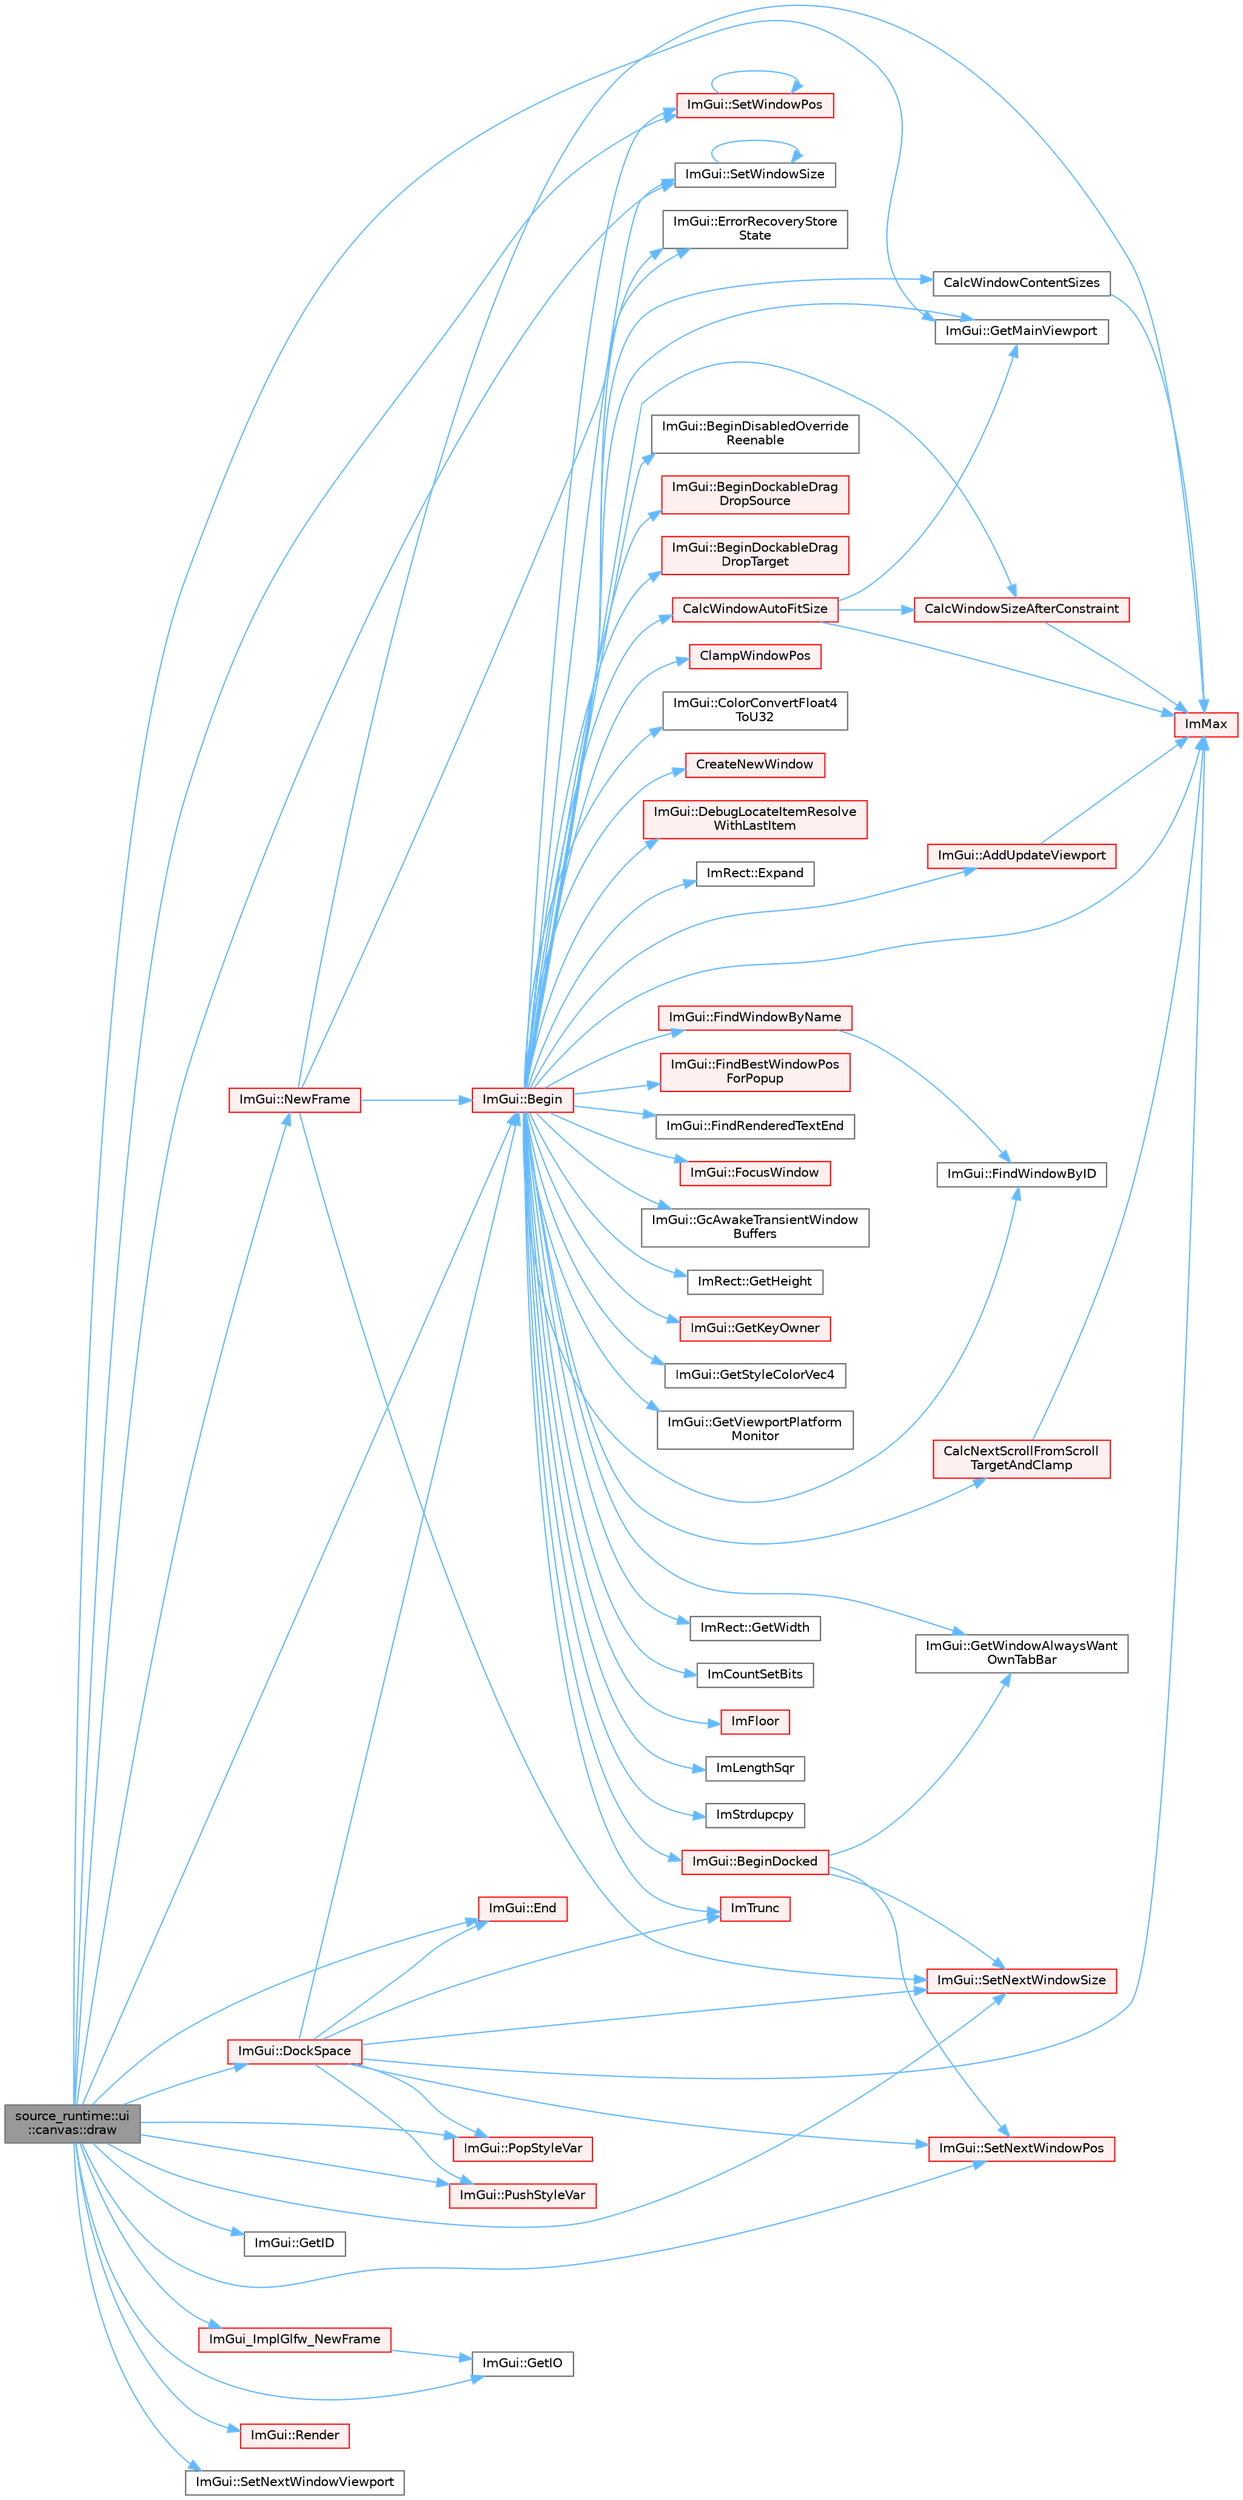 digraph "source_runtime::ui::canvas::draw"
{
 // LATEX_PDF_SIZE
  bgcolor="transparent";
  edge [fontname=Helvetica,fontsize=10,labelfontname=Helvetica,labelfontsize=10];
  node [fontname=Helvetica,fontsize=10,shape=box,height=0.2,width=0.4];
  rankdir="LR";
  Node1 [id="Node000001",label="source_runtime::ui\l::canvas::draw",height=0.2,width=0.4,color="gray40", fillcolor="grey60", style="filled", fontcolor="black",tooltip=" "];
  Node1 -> Node2 [id="edge1_Node000001_Node000002",color="steelblue1",style="solid",tooltip=" "];
  Node2 [id="Node000002",label="ImGui::Begin",height=0.2,width=0.4,color="red", fillcolor="#FFF0F0", style="filled",URL="$namespace_im_gui.html#a581e58db0bc930bafa4a5d23093a2b99",tooltip=" "];
  Node2 -> Node3 [id="edge2_Node000002_Node000003",color="steelblue1",style="solid",tooltip=" "];
  Node3 [id="Node000003",label="ImGui::AddUpdateViewport",height=0.2,width=0.4,color="red", fillcolor="#FFF0F0", style="filled",URL="$namespace_im_gui.html#ada58e5d3e2efc3cef60f213d771408d8",tooltip=" "];
  Node3 -> Node5 [id="edge3_Node000003_Node000005",color="steelblue1",style="solid",tooltip=" "];
  Node5 [id="Node000005",label="ImMax",height=0.2,width=0.4,color="red", fillcolor="#FFF0F0", style="filled",URL="$imgui__internal_8h.html#a7667efd95147d0422f140917c71a9226",tooltip=" "];
  Node2 -> Node24 [id="edge4_Node000002_Node000024",color="steelblue1",style="solid",tooltip=" "];
  Node24 [id="Node000024",label="ImGui::BeginDisabledOverride\lReenable",height=0.2,width=0.4,color="grey40", fillcolor="white", style="filled",URL="$namespace_im_gui.html#a26b36756e219b7129f894e1c2feb17a8",tooltip=" "];
  Node2 -> Node25 [id="edge5_Node000002_Node000025",color="steelblue1",style="solid",tooltip=" "];
  Node25 [id="Node000025",label="ImGui::BeginDockableDrag\lDropSource",height=0.2,width=0.4,color="red", fillcolor="#FFF0F0", style="filled",URL="$namespace_im_gui.html#a7a435b1565d4884e42a5ee5667f21a1f",tooltip=" "];
  Node2 -> Node374 [id="edge6_Node000002_Node000374",color="steelblue1",style="solid",tooltip=" "];
  Node374 [id="Node000374",label="ImGui::BeginDockableDrag\lDropTarget",height=0.2,width=0.4,color="red", fillcolor="#FFF0F0", style="filled",URL="$namespace_im_gui.html#a1725ff3becdb963b97c16d69d4c9f308",tooltip=" "];
  Node2 -> Node416 [id="edge7_Node000002_Node000416",color="steelblue1",style="solid",tooltip=" "];
  Node416 [id="Node000416",label="ImGui::BeginDocked",height=0.2,width=0.4,color="red", fillcolor="#FFF0F0", style="filled",URL="$namespace_im_gui.html#a627bb85e7c0ab597360f63719bfb1e55",tooltip=" "];
  Node416 -> Node455 [id="edge8_Node000416_Node000455",color="steelblue1",style="solid",tooltip=" "];
  Node455 [id="Node000455",label="ImGui::GetWindowAlwaysWant\lOwnTabBar",height=0.2,width=0.4,color="grey40", fillcolor="white", style="filled",URL="$namespace_im_gui.html#ae1208499040a30ab6dfd30ca0d14fbc2",tooltip=" "];
  Node416 -> Node31 [id="edge9_Node000416_Node000031",color="steelblue1",style="solid",tooltip=" "];
  Node31 [id="Node000031",label="ImGui::SetNextWindowPos",height=0.2,width=0.4,color="red", fillcolor="#FFF0F0", style="filled",URL="$namespace_im_gui.html#afbccd31113430670b5ab2bf0d6f509bf",tooltip=" "];
  Node416 -> Node456 [id="edge10_Node000416_Node000456",color="steelblue1",style="solid",tooltip=" "];
  Node456 [id="Node000456",label="ImGui::SetNextWindowSize",height=0.2,width=0.4,color="red", fillcolor="#FFF0F0", style="filled",URL="$namespace_im_gui.html#ab33717bb71ef5e393ae18656fc6b229d",tooltip=" "];
  Node2 -> Node267 [id="edge11_Node000002_Node000267",color="steelblue1",style="solid",tooltip=" "];
  Node267 [id="Node000267",label="CalcNextScrollFromScroll\lTargetAndClamp",height=0.2,width=0.4,color="red", fillcolor="#FFF0F0", style="filled",URL="$imgui_8cpp.html#a07abb80a54115cb5cf9da03351e29533",tooltip=" "];
  Node267 -> Node5 [id="edge12_Node000267_Node000005",color="steelblue1",style="solid",tooltip=" "];
  Node2 -> Node243 [id="edge13_Node000002_Node000243",color="steelblue1",style="solid",tooltip=" "];
  Node243 [id="Node000243",label="CalcWindowAutoFitSize",height=0.2,width=0.4,color="red", fillcolor="#FFF0F0", style="filled",URL="$imgui_8cpp.html#acbe6338daf87dc6ab636f02f1367eb41",tooltip=" "];
  Node243 -> Node246 [id="edge14_Node000243_Node000246",color="steelblue1",style="solid",tooltip=" "];
  Node246 [id="Node000246",label="CalcWindowSizeAfterConstraint",height=0.2,width=0.4,color="red", fillcolor="#FFF0F0", style="filled",URL="$imgui_8cpp.html#a0c4618a6985c33c4936f1d9f1c7b26b4",tooltip=" "];
  Node246 -> Node5 [id="edge15_Node000246_Node000005",color="steelblue1",style="solid",tooltip=" "];
  Node243 -> Node247 [id="edge16_Node000243_Node000247",color="steelblue1",style="solid",tooltip=" "];
  Node247 [id="Node000247",label="ImGui::GetMainViewport",height=0.2,width=0.4,color="grey40", fillcolor="white", style="filled",URL="$namespace_im_gui.html#a7bf620af1d66ee7d7b06701894d23e60",tooltip=" "];
  Node243 -> Node5 [id="edge17_Node000243_Node000005",color="steelblue1",style="solid",tooltip=" "];
  Node2 -> Node248 [id="edge18_Node000002_Node000248",color="steelblue1",style="solid",tooltip=" "];
  Node248 [id="Node000248",label="CalcWindowContentSizes",height=0.2,width=0.4,color="grey40", fillcolor="white", style="filled",URL="$imgui_8cpp.html#a6eddef51b4880a9f1dca88837f71fc6e",tooltip=" "];
  Node248 -> Node5 [id="edge19_Node000248_Node000005",color="steelblue1",style="solid",tooltip=" "];
  Node2 -> Node246 [id="edge20_Node000002_Node000246",color="steelblue1",style="solid",tooltip=" "];
  Node2 -> Node457 [id="edge21_Node000002_Node000457",color="steelblue1",style="solid",tooltip=" "];
  Node457 [id="Node000457",label="ClampWindowPos",height=0.2,width=0.4,color="red", fillcolor="#FFF0F0", style="filled",URL="$imgui_8cpp.html#a27b88f27774c413d5578ab6a3f989872",tooltip=" "];
  Node2 -> Node93 [id="edge22_Node000002_Node000093",color="steelblue1",style="solid",tooltip=" "];
  Node93 [id="Node000093",label="ImGui::ColorConvertFloat4\lToU32",height=0.2,width=0.4,color="grey40", fillcolor="white", style="filled",URL="$namespace_im_gui.html#abe2691de0b1a71c774ab24cc91564a94",tooltip=" "];
  Node2 -> Node458 [id="edge23_Node000002_Node000458",color="steelblue1",style="solid",tooltip=" "];
  Node458 [id="Node000458",label="CreateNewWindow",height=0.2,width=0.4,color="red", fillcolor="#FFF0F0", style="filled",URL="$imgui_8cpp.html#a3c92847eb67e7138e6f9af0ee66d3b33",tooltip=" "];
  Node2 -> Node115 [id="edge24_Node000002_Node000115",color="steelblue1",style="solid",tooltip=" "];
  Node115 [id="Node000115",label="ImGui::DebugLocateItemResolve\lWithLastItem",height=0.2,width=0.4,color="red", fillcolor="#FFF0F0", style="filled",URL="$namespace_im_gui.html#ae8ab0d7dfc90af8e82db3ed9e7829219",tooltip=" "];
  Node2 -> Node464 [id="edge25_Node000002_Node000464",color="steelblue1",style="solid",tooltip=" "];
  Node464 [id="Node000464",label="ImGui::ErrorRecoveryStore\lState",height=0.2,width=0.4,color="grey40", fillcolor="white", style="filled",URL="$namespace_im_gui.html#ac961d81019f580ffaec6b8857635a348",tooltip=" "];
  Node2 -> Node197 [id="edge26_Node000002_Node000197",color="steelblue1",style="solid",tooltip=" "];
  Node197 [id="Node000197",label="ImRect::Expand",height=0.2,width=0.4,color="grey40", fillcolor="white", style="filled",URL="$struct_im_rect.html#af33a7424c3341d08acd69da30c27c753",tooltip=" "];
  Node2 -> Node465 [id="edge27_Node000002_Node000465",color="steelblue1",style="solid",tooltip=" "];
  Node465 [id="Node000465",label="ImGui::FindBestWindowPos\lForPopup",height=0.2,width=0.4,color="red", fillcolor="#FFF0F0", style="filled",URL="$namespace_im_gui.html#a310ff87cbe678e2c632bf1f5577a7fbd",tooltip=" "];
  Node2 -> Node152 [id="edge28_Node000002_Node000152",color="steelblue1",style="solid",tooltip=" "];
  Node152 [id="Node000152",label="ImGui::FindRenderedTextEnd",height=0.2,width=0.4,color="grey40", fillcolor="white", style="filled",URL="$namespace_im_gui.html#a7671e1dbc803a31b06081b52a771d83f",tooltip=" "];
  Node2 -> Node252 [id="edge29_Node000002_Node000252",color="steelblue1",style="solid",tooltip=" "];
  Node252 [id="Node000252",label="ImGui::FindWindowByID",height=0.2,width=0.4,color="grey40", fillcolor="white", style="filled",URL="$namespace_im_gui.html#a82204d8800dc3a072ddbcbd2aecc48ac",tooltip=" "];
  Node2 -> Node251 [id="edge30_Node000002_Node000251",color="steelblue1",style="solid",tooltip=" "];
  Node251 [id="Node000251",label="ImGui::FindWindowByName",height=0.2,width=0.4,color="red", fillcolor="#FFF0F0", style="filled",URL="$namespace_im_gui.html#abca25f22c02e73d5eb2e9c72c4557813",tooltip=" "];
  Node251 -> Node252 [id="edge31_Node000251_Node000252",color="steelblue1",style="solid",tooltip=" "];
  Node2 -> Node36 [id="edge32_Node000002_Node000036",color="steelblue1",style="solid",tooltip=" "];
  Node36 [id="Node000036",label="ImGui::FocusWindow",height=0.2,width=0.4,color="red", fillcolor="#FFF0F0", style="filled",URL="$namespace_im_gui.html#a27aa6f2f3aa11778c6d023b1b223f262",tooltip=" "];
  Node2 -> Node466 [id="edge33_Node000002_Node000466",color="steelblue1",style="solid",tooltip=" "];
  Node466 [id="Node000466",label="ImGui::GcAwakeTransientWindow\lBuffers",height=0.2,width=0.4,color="grey40", fillcolor="white", style="filled",URL="$namespace_im_gui.html#ad70feca33961fb47a8074074a8da2f80",tooltip=" "];
  Node2 -> Node18 [id="edge34_Node000002_Node000018",color="steelblue1",style="solid",tooltip=" "];
  Node18 [id="Node000018",label="ImRect::GetHeight",height=0.2,width=0.4,color="grey40", fillcolor="white", style="filled",URL="$struct_im_rect.html#a748d8ae9cb26508951ec6e2f2df0625b",tooltip=" "];
  Node2 -> Node467 [id="edge35_Node000002_Node000467",color="steelblue1",style="solid",tooltip=" "];
  Node467 [id="Node000467",label="ImGui::GetKeyOwner",height=0.2,width=0.4,color="red", fillcolor="#FFF0F0", style="filled",URL="$namespace_im_gui.html#a3976abb319f95d75fe9f6866f9956701",tooltip=" "];
  Node2 -> Node247 [id="edge36_Node000002_Node000247",color="steelblue1",style="solid",tooltip=" "];
  Node2 -> Node468 [id="edge37_Node000002_Node000468",color="steelblue1",style="solid",tooltip=" "];
  Node468 [id="Node000468",label="ImGui::GetStyleColorVec4",height=0.2,width=0.4,color="grey40", fillcolor="white", style="filled",URL="$namespace_im_gui.html#ad838e580972e2c4b3da2b0f60754b662",tooltip=" "];
  Node2 -> Node448 [id="edge38_Node000002_Node000448",color="steelblue1",style="solid",tooltip=" "];
  Node448 [id="Node000448",label="ImGui::GetViewportPlatform\lMonitor",height=0.2,width=0.4,color="grey40", fillcolor="white", style="filled",URL="$namespace_im_gui.html#a2f6bbca8b37a24999b5d04caa77ea6fd",tooltip=" "];
  Node2 -> Node19 [id="edge39_Node000002_Node000019",color="steelblue1",style="solid",tooltip=" "];
  Node19 [id="Node000019",label="ImRect::GetWidth",height=0.2,width=0.4,color="grey40", fillcolor="white", style="filled",URL="$struct_im_rect.html#afa75cb8491f20901c96166d17dcddac4",tooltip=" "];
  Node2 -> Node455 [id="edge40_Node000002_Node000455",color="steelblue1",style="solid",tooltip=" "];
  Node2 -> Node469 [id="edge41_Node000002_Node000469",color="steelblue1",style="solid",tooltip=" "];
  Node469 [id="Node000469",label="ImCountSetBits",height=0.2,width=0.4,color="grey40", fillcolor="white", style="filled",URL="$imgui__internal_8h.html#aacb58e1a4fda4df9644238d9679d1173",tooltip=" "];
  Node2 -> Node191 [id="edge42_Node000002_Node000191",color="steelblue1",style="solid",tooltip=" "];
  Node191 [id="Node000191",label="ImFloor",height=0.2,width=0.4,color="red", fillcolor="#FFF0F0", style="filled",URL="$imgui__internal_8h.html#a51a84b6be21807818b857a8565d97912",tooltip=" "];
  Node2 -> Node407 [id="edge43_Node000002_Node000407",color="steelblue1",style="solid",tooltip=" "];
  Node407 [id="Node000407",label="ImLengthSqr",height=0.2,width=0.4,color="grey40", fillcolor="white", style="filled",URL="$imgui__internal_8h.html#a2fa5cb39358b9b4b5fbe3750e648e19e",tooltip=" "];
  Node2 -> Node5 [id="edge44_Node000002_Node000005",color="steelblue1",style="solid",tooltip=" "];
  Node2 -> Node470 [id="edge45_Node000002_Node000470",color="steelblue1",style="solid",tooltip=" "];
  Node470 [id="Node000470",label="ImStrdupcpy",height=0.2,width=0.4,color="grey40", fillcolor="white", style="filled",URL="$imgui_8cpp.html#a06300f2f0f0cd710841ac9e7ef771354",tooltip=" "];
  Node2 -> Node101 [id="edge46_Node000002_Node000101",color="steelblue1",style="solid",tooltip=" "];
  Node101 [id="Node000101",label="ImTrunc",height=0.2,width=0.4,color="red", fillcolor="#FFF0F0", style="filled",URL="$imgui__internal_8h.html#a34870cae27ccd450c17ec3d3910b2da4",tooltip=" "];
  Node2 -> Node429 [id="edge47_Node000002_Node000429",color="steelblue1",style="solid",tooltip=" "];
  Node429 [id="Node000429",label="ImGui::SetWindowPos",height=0.2,width=0.4,color="red", fillcolor="#FFF0F0", style="filled",URL="$namespace_im_gui.html#aaa81e004de4c0a5cedb836e92e8aa0e5",tooltip=" "];
  Node429 -> Node429 [id="edge48_Node000429_Node000429",color="steelblue1",style="solid",tooltip=" "];
  Node2 -> Node430 [id="edge49_Node000002_Node000430",color="steelblue1",style="solid",tooltip=" "];
  Node430 [id="Node000430",label="ImGui::SetWindowSize",height=0.2,width=0.4,color="grey40", fillcolor="white", style="filled",URL="$namespace_im_gui.html#a657c6cc2246485332f608a5204447ea1",tooltip=" "];
  Node430 -> Node430 [id="edge50_Node000430_Node000430",color="steelblue1",style="solid",tooltip=" "];
  Node1 -> Node512 [id="edge51_Node000001_Node000512",color="steelblue1",style="solid",tooltip=" "];
  Node512 [id="Node000512",label="ImGui::DockSpace",height=0.2,width=0.4,color="red", fillcolor="#FFF0F0", style="filled",URL="$namespace_im_gui.html#a3d9d26cbb99a95938979a3ca3e211f92",tooltip=" "];
  Node512 -> Node2 [id="edge52_Node000512_Node000002",color="steelblue1",style="solid",tooltip=" "];
  Node512 -> Node87 [id="edge53_Node000512_Node000087",color="steelblue1",style="solid",tooltip=" "];
  Node87 [id="Node000087",label="ImGui::End",height=0.2,width=0.4,color="red", fillcolor="#FFF0F0", style="filled",URL="$namespace_im_gui.html#a5479d93794a004c67ceb6d13f37c8254",tooltip=" "];
  Node512 -> Node5 [id="edge54_Node000512_Node000005",color="steelblue1",style="solid",tooltip=" "];
  Node512 -> Node101 [id="edge55_Node000512_Node000101",color="steelblue1",style="solid",tooltip=" "];
  Node512 -> Node256 [id="edge56_Node000512_Node000256",color="steelblue1",style="solid",tooltip=" "];
  Node256 [id="Node000256",label="ImGui::PopStyleVar",height=0.2,width=0.4,color="red", fillcolor="#FFF0F0", style="filled",URL="$namespace_im_gui.html#a14116e57d81e326adef2a702e65781d4",tooltip=" "];
  Node512 -> Node552 [id="edge57_Node000512_Node000552",color="steelblue1",style="solid",tooltip=" "];
  Node552 [id="Node000552",label="ImGui::PushStyleVar",height=0.2,width=0.4,color="red", fillcolor="#FFF0F0", style="filled",URL="$namespace_im_gui.html#aab3f43009094462cf2a5eb554785949b",tooltip=" "];
  Node512 -> Node31 [id="edge58_Node000512_Node000031",color="steelblue1",style="solid",tooltip=" "];
  Node512 -> Node456 [id="edge59_Node000512_Node000456",color="steelblue1",style="solid",tooltip=" "];
  Node1 -> Node87 [id="edge60_Node000001_Node000087",color="steelblue1",style="solid",tooltip=" "];
  Node1 -> Node521 [id="edge61_Node000001_Node000521",color="steelblue1",style="solid",tooltip=" "];
  Node521 [id="Node000521",label="ImGui::GetID",height=0.2,width=0.4,color="grey40", fillcolor="white", style="filled",URL="$namespace_im_gui.html#a3329b04bd4235e90ad9deb00ffb38ae4",tooltip=" "];
  Node1 -> Node559 [id="edge62_Node000001_Node000559",color="steelblue1",style="solid",tooltip=" "];
  Node559 [id="Node000559",label="ImGui::GetIO",height=0.2,width=0.4,color="grey40", fillcolor="white", style="filled",URL="$namespace_im_gui.html#a3179e560812f878f3961ce803a5d9302",tooltip=" "];
  Node1 -> Node247 [id="edge63_Node000001_Node000247",color="steelblue1",style="solid",tooltip=" "];
  Node1 -> Node560 [id="edge64_Node000001_Node000560",color="steelblue1",style="solid",tooltip=" "];
  Node560 [id="Node000560",label="ImGui_ImplGlfw_NewFrame",height=0.2,width=0.4,color="red", fillcolor="#FFF0F0", style="filled",URL="$imgui__impl__glfw_8cpp.html#a206e99434f63c4b8e24e8a4208c11b65",tooltip=" "];
  Node560 -> Node559 [id="edge65_Node000560_Node000559",color="steelblue1",style="solid",tooltip=" "];
  Node1 -> Node605 [id="edge66_Node000001_Node000605",color="steelblue1",style="solid",tooltip=" "];
  Node605 [id="Node000605",label="ImGui::NewFrame",height=0.2,width=0.4,color="red", fillcolor="#FFF0F0", style="filled",URL="$namespace_im_gui.html#ab3f1fc018f903b7ad79fd10663375774",tooltip=" "];
  Node605 -> Node2 [id="edge67_Node000605_Node000002",color="steelblue1",style="solid",tooltip=" "];
  Node605 -> Node464 [id="edge68_Node000605_Node000464",color="steelblue1",style="solid",tooltip=" "];
  Node605 -> Node5 [id="edge69_Node000605_Node000005",color="steelblue1",style="solid",tooltip=" "];
  Node605 -> Node456 [id="edge70_Node000605_Node000456",color="steelblue1",style="solid",tooltip=" "];
  Node1 -> Node256 [id="edge71_Node000001_Node000256",color="steelblue1",style="solid",tooltip=" "];
  Node1 -> Node552 [id="edge72_Node000001_Node000552",color="steelblue1",style="solid",tooltip=" "];
  Node1 -> Node716 [id="edge73_Node000001_Node000716",color="steelblue1",style="solid",tooltip=" "];
  Node716 [id="Node000716",label="ImGui::Render",height=0.2,width=0.4,color="red", fillcolor="#FFF0F0", style="filled",URL="$namespace_im_gui.html#ab51a164f547317c16c441f1599e3946d",tooltip=" "];
  Node1 -> Node31 [id="edge74_Node000001_Node000031",color="steelblue1",style="solid",tooltip=" "];
  Node1 -> Node456 [id="edge75_Node000001_Node000456",color="steelblue1",style="solid",tooltip=" "];
  Node1 -> Node557 [id="edge76_Node000001_Node000557",color="steelblue1",style="solid",tooltip=" "];
  Node557 [id="Node000557",label="ImGui::SetNextWindowViewport",height=0.2,width=0.4,color="grey40", fillcolor="white", style="filled",URL="$namespace_im_gui.html#ac8ebacf97bce7f8a5e62fef85755a734",tooltip=" "];
  Node1 -> Node429 [id="edge77_Node000001_Node000429",color="steelblue1",style="solid",tooltip=" "];
  Node1 -> Node430 [id="edge78_Node000001_Node000430",color="steelblue1",style="solid",tooltip=" "];
}
